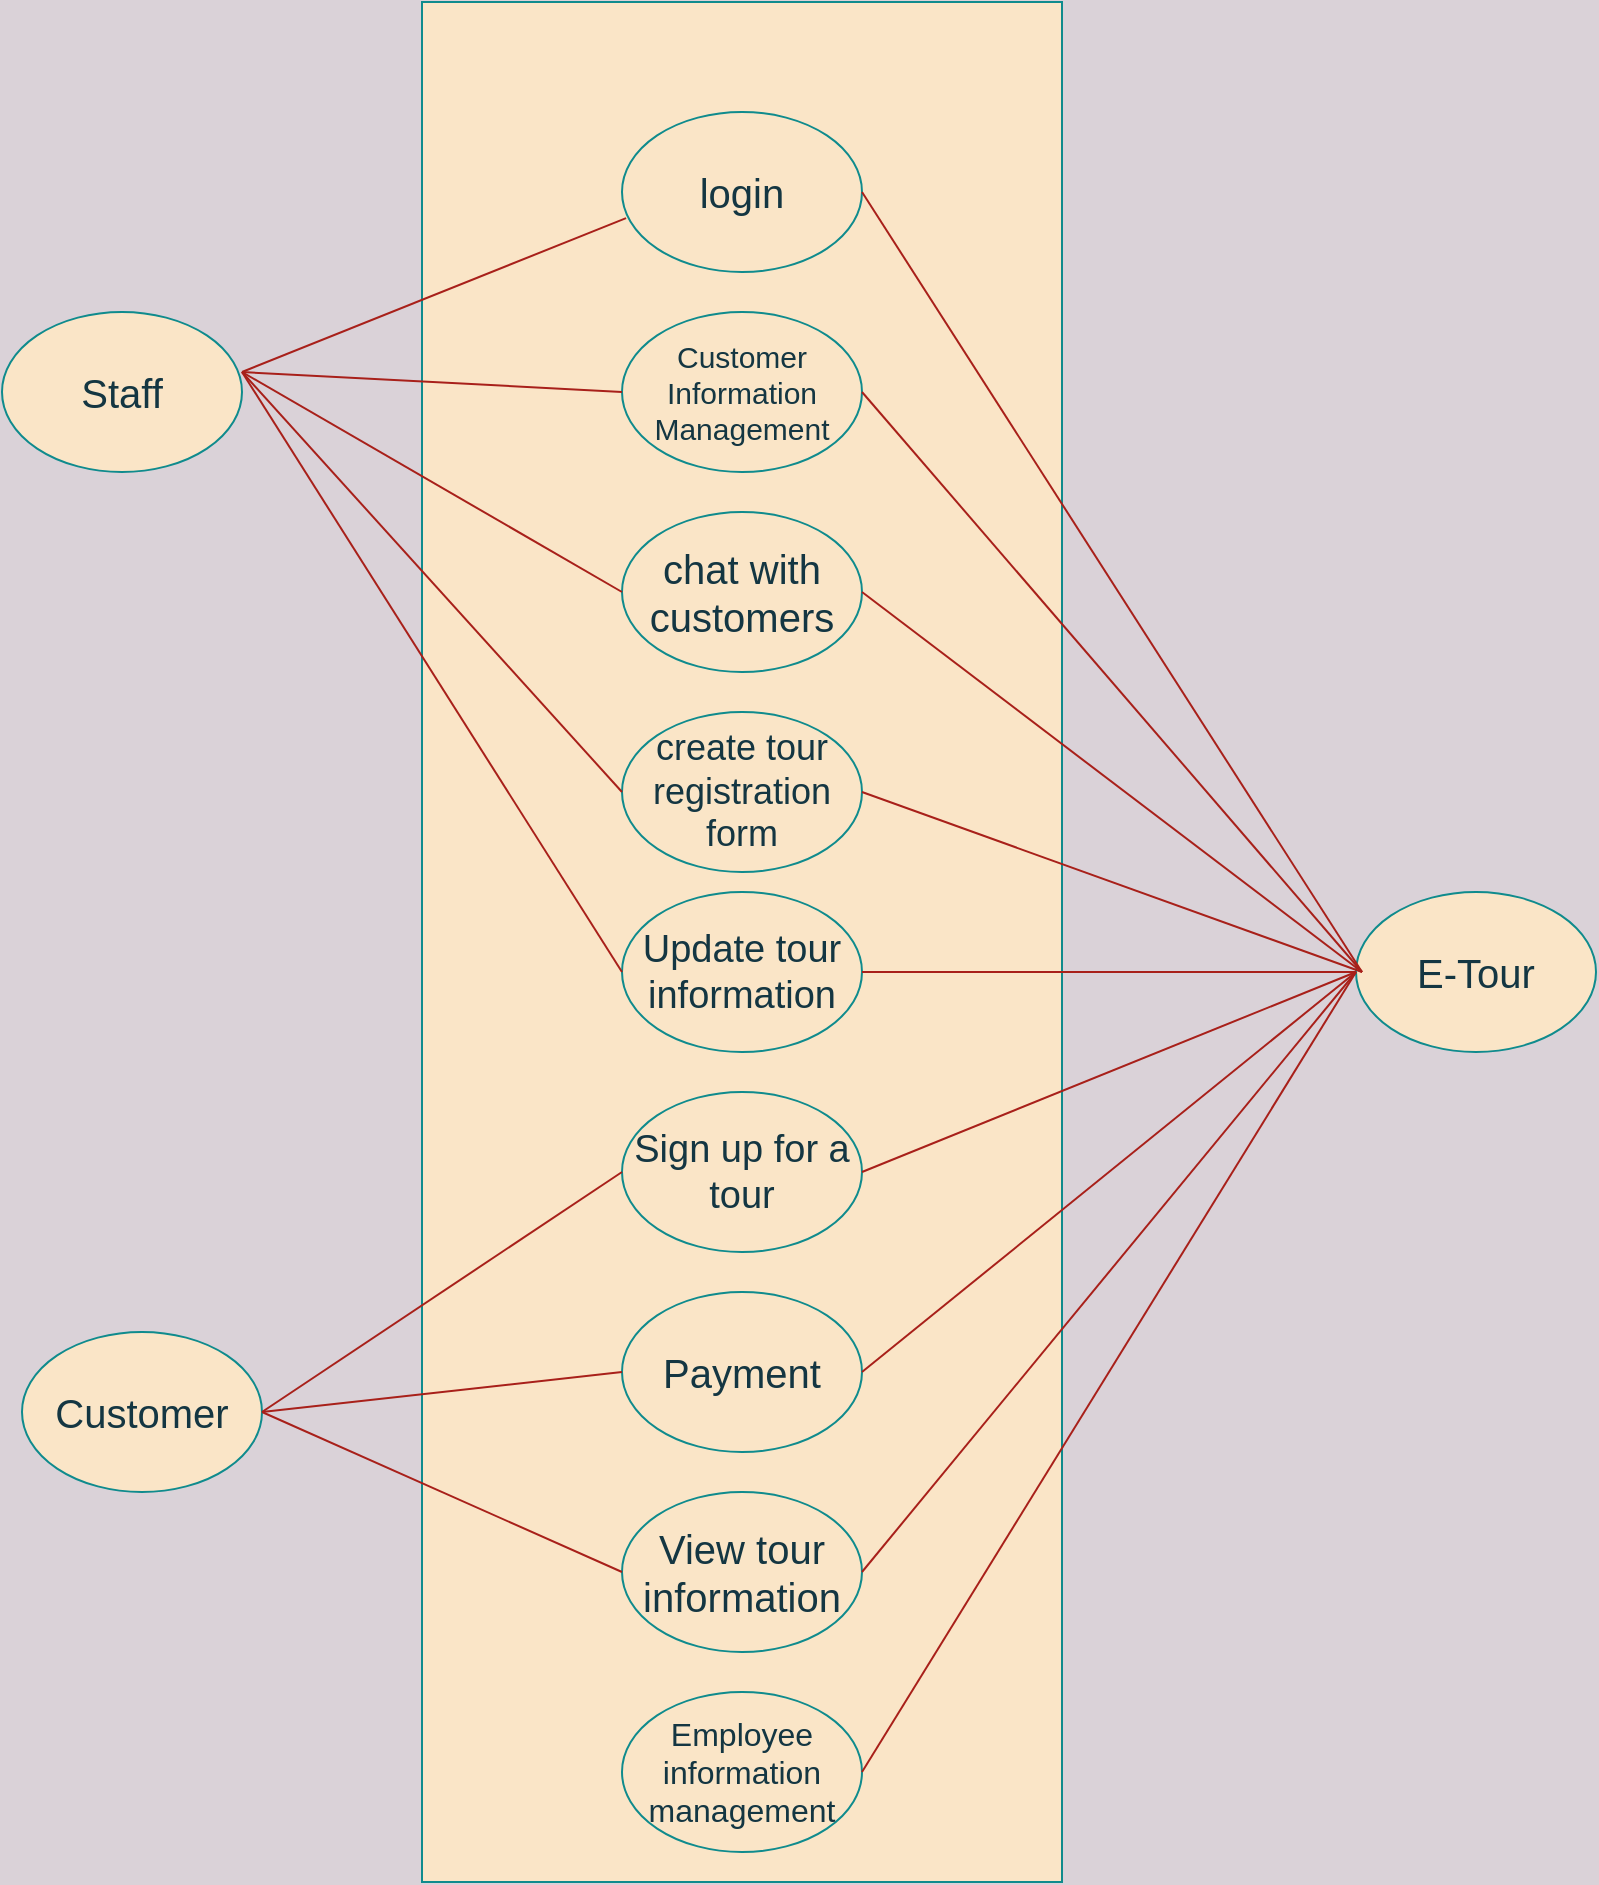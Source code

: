 <mxfile version="16.4.2" type="github">
  <diagram id="Ynvbf1HEvrmVlT8rh1Qx" name="Page-1">
    <mxGraphModel dx="2942" dy="1160" grid="1" gridSize="10" guides="1" tooltips="1" connect="1" arrows="1" fold="1" page="1" pageScale="1" pageWidth="827" pageHeight="1169" background="#DAD2D8" math="0" shadow="0">
      <root>
        <mxCell id="0" />
        <mxCell id="1" parent="0" />
        <mxCell id="kYSBQ5DufWiclOGldfe4-1" value="" style="rounded=0;whiteSpace=wrap;html=1;fillColor=#FAE5C7;strokeColor=#0F8B8D;fontColor=#143642;" parent="1" vertex="1">
          <mxGeometry x="240" y="115" width="320" height="940" as="geometry" />
        </mxCell>
        <mxCell id="kYSBQ5DufWiclOGldfe4-2" value="&lt;font style=&quot;font-size: 20px&quot;&gt;chat with customers&lt;/font&gt;" style="ellipse;whiteSpace=wrap;html=1;fillColor=#FAE5C7;strokeColor=#0F8B8D;fontColor=#143642;" vertex="1" parent="1">
          <mxGeometry x="340" y="370" width="120" height="80" as="geometry" />
        </mxCell>
        <mxCell id="kYSBQ5DufWiclOGldfe4-3" value="&lt;font style=&quot;font-size: 18px&quot;&gt;create tour registration form&lt;/font&gt;" style="ellipse;whiteSpace=wrap;html=1;fillColor=#FAE5C7;strokeColor=#0F8B8D;fontColor=#143642;" vertex="1" parent="1">
          <mxGeometry x="340" y="470" width="120" height="80" as="geometry" />
        </mxCell>
        <mxCell id="kYSBQ5DufWiclOGldfe4-4" value="&lt;font style=&quot;font-size: 19px&quot;&gt;Update tour information&lt;/font&gt;" style="ellipse;whiteSpace=wrap;html=1;fillColor=#FAE5C7;strokeColor=#0F8B8D;fontColor=#143642;" vertex="1" parent="1">
          <mxGeometry x="340" y="560" width="120" height="80" as="geometry" />
        </mxCell>
        <mxCell id="kYSBQ5DufWiclOGldfe4-5" value="&lt;font style=&quot;font-size: 19px&quot;&gt;Sign up for a tour&lt;/font&gt;" style="ellipse;whiteSpace=wrap;html=1;fillColor=#FAE5C7;strokeColor=#0F8B8D;fontColor=#143642;" vertex="1" parent="1">
          <mxGeometry x="340" y="660" width="120" height="80" as="geometry" />
        </mxCell>
        <mxCell id="kYSBQ5DufWiclOGldfe4-6" value="&lt;font style=&quot;font-size: 20px&quot;&gt;E-Tour&lt;/font&gt;" style="ellipse;whiteSpace=wrap;html=1;fillColor=#FAE5C7;strokeColor=#0F8B8D;fontColor=#143642;" vertex="1" parent="1">
          <mxGeometry x="707" y="560" width="120" height="80" as="geometry" />
        </mxCell>
        <mxCell id="kYSBQ5DufWiclOGldfe4-7" value="&lt;font style=&quot;font-size: 20px&quot;&gt;Staff&lt;/font&gt;" style="ellipse;whiteSpace=wrap;html=1;fillColor=#FAE5C7;strokeColor=#0F8B8D;fontColor=#143642;" vertex="1" parent="1">
          <mxGeometry x="30" y="270" width="120" height="80" as="geometry" />
        </mxCell>
        <mxCell id="kYSBQ5DufWiclOGldfe4-8" value="&lt;font style=&quot;font-size: 20px&quot;&gt;Customer&lt;/font&gt;" style="ellipse;whiteSpace=wrap;html=1;fillColor=#FAE5C7;strokeColor=#0F8B8D;fontColor=#143642;" vertex="1" parent="1">
          <mxGeometry x="40" y="780" width="120" height="80" as="geometry" />
        </mxCell>
        <mxCell id="kYSBQ5DufWiclOGldfe4-9" value="&lt;font style=&quot;font-size: 20px&quot;&gt;Payment&lt;/font&gt;" style="ellipse;whiteSpace=wrap;html=1;fillColor=#FAE5C7;strokeColor=#0F8B8D;fontColor=#143642;" vertex="1" parent="1">
          <mxGeometry x="340" y="760" width="120" height="80" as="geometry" />
        </mxCell>
        <mxCell id="kYSBQ5DufWiclOGldfe4-10" value="&lt;font style=&quot;font-size: 20px&quot;&gt;View tour information&lt;/font&gt;" style="ellipse;whiteSpace=wrap;html=1;fillColor=#FAE5C7;strokeColor=#0F8B8D;fontColor=#143642;" vertex="1" parent="1">
          <mxGeometry x="340" y="860" width="120" height="80" as="geometry" />
        </mxCell>
        <mxCell id="kYSBQ5DufWiclOGldfe4-11" value="&lt;font style=&quot;font-size: 16px&quot;&gt;Employee information management&lt;/font&gt;" style="ellipse;whiteSpace=wrap;html=1;fillColor=#FAE5C7;strokeColor=#0F8B8D;fontColor=#143642;" vertex="1" parent="1">
          <mxGeometry x="340" y="960" width="120" height="80" as="geometry" />
        </mxCell>
        <mxCell id="kYSBQ5DufWiclOGldfe4-12" value="&lt;font style=&quot;font-size: 20px&quot;&gt;login&lt;/font&gt;" style="ellipse;whiteSpace=wrap;html=1;fillColor=#FAE5C7;strokeColor=#0F8B8D;fontColor=#143642;" vertex="1" parent="1">
          <mxGeometry x="340" y="170" width="120" height="80" as="geometry" />
        </mxCell>
        <mxCell id="kYSBQ5DufWiclOGldfe4-13" value="&lt;font style=&quot;font-size: 15px&quot;&gt;Customer Information Management&lt;/font&gt;" style="ellipse;whiteSpace=wrap;html=1;fillColor=#FAE5C7;strokeColor=#0F8B8D;fontColor=#143642;" vertex="1" parent="1">
          <mxGeometry x="340" y="270" width="120" height="80" as="geometry" />
        </mxCell>
        <mxCell id="kYSBQ5DufWiclOGldfe4-14" value="" style="endArrow=none;html=1;rounded=0;fontSize=20;entryX=0.017;entryY=0.663;entryDx=0;entryDy=0;entryPerimeter=0;labelBackgroundColor=#DAD2D8;strokeColor=#A8201A;fontColor=#143642;" edge="1" parent="1" target="kYSBQ5DufWiclOGldfe4-12">
          <mxGeometry width="50" height="50" relative="1" as="geometry">
            <mxPoint x="150" y="300" as="sourcePoint" />
            <mxPoint x="340" y="230" as="targetPoint" />
          </mxGeometry>
        </mxCell>
        <mxCell id="kYSBQ5DufWiclOGldfe4-15" value="" style="endArrow=none;html=1;rounded=0;fontSize=16;entryX=0;entryY=0.5;entryDx=0;entryDy=0;labelBackgroundColor=#DAD2D8;strokeColor=#A8201A;fontColor=#143642;" edge="1" parent="1" target="kYSBQ5DufWiclOGldfe4-13">
          <mxGeometry width="50" height="50" relative="1" as="geometry">
            <mxPoint x="150" y="300" as="sourcePoint" />
            <mxPoint x="200" y="250" as="targetPoint" />
          </mxGeometry>
        </mxCell>
        <mxCell id="kYSBQ5DufWiclOGldfe4-17" value="" style="endArrow=none;html=1;rounded=1;sketch=0;fontColor=#143642;strokeColor=#A8201A;fillColor=#FAE5C7;curved=0;entryX=0;entryY=0.5;entryDx=0;entryDy=0;" edge="1" parent="1" target="kYSBQ5DufWiclOGldfe4-2">
          <mxGeometry width="50" height="50" relative="1" as="geometry">
            <mxPoint x="150" y="300" as="sourcePoint" />
            <mxPoint x="200" y="250" as="targetPoint" />
          </mxGeometry>
        </mxCell>
        <mxCell id="kYSBQ5DufWiclOGldfe4-18" value="" style="endArrow=none;html=1;rounded=1;sketch=0;fontColor=#143642;strokeColor=#A8201A;fillColor=#FAE5C7;curved=0;entryX=0;entryY=0.5;entryDx=0;entryDy=0;" edge="1" parent="1" target="kYSBQ5DufWiclOGldfe4-3">
          <mxGeometry width="50" height="50" relative="1" as="geometry">
            <mxPoint x="150" y="300" as="sourcePoint" />
            <mxPoint x="200" y="250" as="targetPoint" />
          </mxGeometry>
        </mxCell>
        <mxCell id="kYSBQ5DufWiclOGldfe4-19" value="" style="endArrow=none;html=1;rounded=1;sketch=0;fontColor=#143642;strokeColor=#A8201A;fillColor=#FAE5C7;curved=0;entryX=0;entryY=0.5;entryDx=0;entryDy=0;" edge="1" parent="1" target="kYSBQ5DufWiclOGldfe4-4">
          <mxGeometry width="50" height="50" relative="1" as="geometry">
            <mxPoint x="150" y="300" as="sourcePoint" />
            <mxPoint x="200" y="250" as="targetPoint" />
          </mxGeometry>
        </mxCell>
        <mxCell id="kYSBQ5DufWiclOGldfe4-21" value="" style="endArrow=none;html=1;rounded=1;sketch=0;fontColor=#143642;strokeColor=#A8201A;fillColor=#FAE5C7;curved=0;entryX=0;entryY=0.5;entryDx=0;entryDy=0;" edge="1" parent="1" target="kYSBQ5DufWiclOGldfe4-5">
          <mxGeometry width="50" height="50" relative="1" as="geometry">
            <mxPoint x="160" y="820" as="sourcePoint" />
            <mxPoint x="210" y="770" as="targetPoint" />
          </mxGeometry>
        </mxCell>
        <mxCell id="kYSBQ5DufWiclOGldfe4-22" value="" style="endArrow=none;html=1;rounded=1;sketch=0;fontColor=#143642;strokeColor=#A8201A;fillColor=#FAE5C7;curved=0;entryX=0;entryY=0.5;entryDx=0;entryDy=0;" edge="1" parent="1" target="kYSBQ5DufWiclOGldfe4-9">
          <mxGeometry width="50" height="50" relative="1" as="geometry">
            <mxPoint x="160" y="820" as="sourcePoint" />
            <mxPoint x="210" y="770" as="targetPoint" />
          </mxGeometry>
        </mxCell>
        <mxCell id="kYSBQ5DufWiclOGldfe4-23" value="" style="endArrow=none;html=1;rounded=1;sketch=0;fontColor=#143642;strokeColor=#A8201A;fillColor=#FAE5C7;curved=0;entryX=0;entryY=0.5;entryDx=0;entryDy=0;" edge="1" parent="1" target="kYSBQ5DufWiclOGldfe4-10">
          <mxGeometry width="50" height="50" relative="1" as="geometry">
            <mxPoint x="160" y="820" as="sourcePoint" />
            <mxPoint x="210" y="770" as="targetPoint" />
          </mxGeometry>
        </mxCell>
        <mxCell id="kYSBQ5DufWiclOGldfe4-24" value="" style="endArrow=none;html=1;rounded=1;sketch=0;fontColor=#143642;strokeColor=#A8201A;fillColor=#FAE5C7;curved=0;exitX=1;exitY=0.5;exitDx=0;exitDy=0;" edge="1" parent="1" source="kYSBQ5DufWiclOGldfe4-11">
          <mxGeometry width="50" height="50" relative="1" as="geometry">
            <mxPoint x="657" y="650" as="sourcePoint" />
            <mxPoint x="707" y="600" as="targetPoint" />
          </mxGeometry>
        </mxCell>
        <mxCell id="kYSBQ5DufWiclOGldfe4-25" value="" style="endArrow=none;html=1;rounded=1;sketch=0;fontColor=#143642;strokeColor=#A8201A;fillColor=#FAE5C7;curved=0;exitX=1;exitY=0.5;exitDx=0;exitDy=0;" edge="1" parent="1" source="kYSBQ5DufWiclOGldfe4-10">
          <mxGeometry width="50" height="50" relative="1" as="geometry">
            <mxPoint x="657" y="650" as="sourcePoint" />
            <mxPoint x="707" y="600" as="targetPoint" />
          </mxGeometry>
        </mxCell>
        <mxCell id="kYSBQ5DufWiclOGldfe4-26" value="" style="endArrow=none;html=1;rounded=1;sketch=0;fontColor=#143642;strokeColor=#A8201A;fillColor=#FAE5C7;curved=0;exitX=1;exitY=0.5;exitDx=0;exitDy=0;" edge="1" parent="1" source="kYSBQ5DufWiclOGldfe4-9">
          <mxGeometry width="50" height="50" relative="1" as="geometry">
            <mxPoint x="657" y="650" as="sourcePoint" />
            <mxPoint x="707" y="600" as="targetPoint" />
          </mxGeometry>
        </mxCell>
        <mxCell id="kYSBQ5DufWiclOGldfe4-27" value="" style="endArrow=none;html=1;rounded=1;sketch=0;fontColor=#143642;strokeColor=#A8201A;fillColor=#FAE5C7;curved=0;exitX=1;exitY=0.5;exitDx=0;exitDy=0;" edge="1" parent="1" source="kYSBQ5DufWiclOGldfe4-5">
          <mxGeometry width="50" height="50" relative="1" as="geometry">
            <mxPoint x="657" y="650" as="sourcePoint" />
            <mxPoint x="707" y="600" as="targetPoint" />
          </mxGeometry>
        </mxCell>
        <mxCell id="kYSBQ5DufWiclOGldfe4-28" value="" style="endArrow=none;html=1;rounded=1;sketch=0;fontColor=#143642;strokeColor=#A8201A;fillColor=#FAE5C7;curved=0;entryX=0;entryY=0.5;entryDx=0;entryDy=0;exitX=1;exitY=0.5;exitDx=0;exitDy=0;" edge="1" parent="1" source="kYSBQ5DufWiclOGldfe4-4" target="kYSBQ5DufWiclOGldfe4-6">
          <mxGeometry width="50" height="50" relative="1" as="geometry">
            <mxPoint x="390" y="680" as="sourcePoint" />
            <mxPoint x="440" y="630" as="targetPoint" />
          </mxGeometry>
        </mxCell>
        <mxCell id="kYSBQ5DufWiclOGldfe4-29" value="" style="endArrow=none;html=1;rounded=1;sketch=0;fontColor=#143642;strokeColor=#A8201A;fillColor=#FAE5C7;curved=0;exitX=1;exitY=0.5;exitDx=0;exitDy=0;" edge="1" parent="1" source="kYSBQ5DufWiclOGldfe4-3">
          <mxGeometry width="50" height="50" relative="1" as="geometry">
            <mxPoint x="390" y="680" as="sourcePoint" />
            <mxPoint x="710" y="600" as="targetPoint" />
          </mxGeometry>
        </mxCell>
        <mxCell id="kYSBQ5DufWiclOGldfe4-30" value="" style="endArrow=none;html=1;rounded=1;sketch=0;fontColor=#143642;strokeColor=#A8201A;fillColor=#FAE5C7;curved=0;exitX=1;exitY=0.5;exitDx=0;exitDy=0;" edge="1" parent="1" source="kYSBQ5DufWiclOGldfe4-2">
          <mxGeometry width="50" height="50" relative="1" as="geometry">
            <mxPoint x="390" y="680" as="sourcePoint" />
            <mxPoint x="710" y="600" as="targetPoint" />
          </mxGeometry>
        </mxCell>
        <mxCell id="kYSBQ5DufWiclOGldfe4-31" value="" style="endArrow=none;html=1;rounded=1;sketch=0;fontColor=#143642;strokeColor=#A8201A;fillColor=#FAE5C7;curved=0;exitX=1;exitY=0.5;exitDx=0;exitDy=0;" edge="1" parent="1" source="kYSBQ5DufWiclOGldfe4-13">
          <mxGeometry width="50" height="50" relative="1" as="geometry">
            <mxPoint x="390" y="680" as="sourcePoint" />
            <mxPoint x="710" y="600" as="targetPoint" />
          </mxGeometry>
        </mxCell>
        <mxCell id="kYSBQ5DufWiclOGldfe4-32" value="" style="endArrow=none;html=1;rounded=1;sketch=0;fontColor=#143642;strokeColor=#A8201A;fillColor=#FAE5C7;curved=0;exitX=1;exitY=0.5;exitDx=0;exitDy=0;" edge="1" parent="1" source="kYSBQ5DufWiclOGldfe4-12">
          <mxGeometry width="50" height="50" relative="1" as="geometry">
            <mxPoint x="390" y="680" as="sourcePoint" />
            <mxPoint x="710" y="600" as="targetPoint" />
          </mxGeometry>
        </mxCell>
      </root>
    </mxGraphModel>
  </diagram>
</mxfile>
